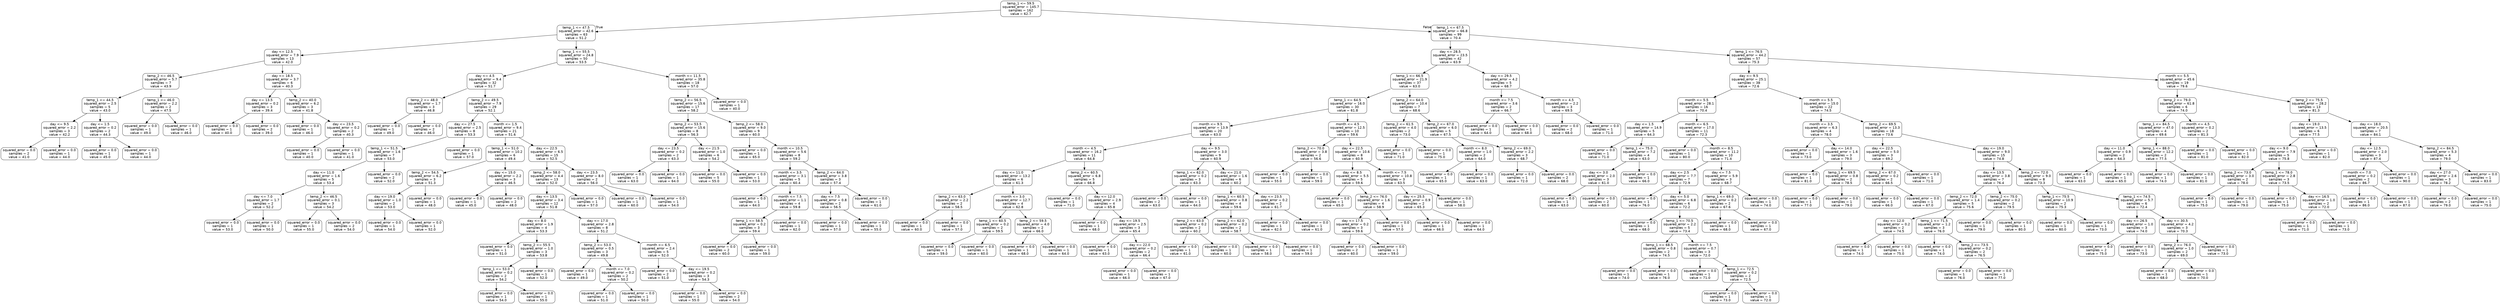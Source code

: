 digraph Tree {
node [shape=box, style="rounded", color="black", fontname="helvetica"] ;
edge [fontname="helvetica"] ;
0 [label="temp_1 <= 59.5\nsquared_error = 145.7\nsamples = 162\nvalue = 62.7"] ;
1 [label="temp_1 <= 47.5\nsquared_error = 42.6\nsamples = 63\nvalue = 51.2"] ;
0 -> 1 [labeldistance=2.5, labelangle=45, headlabel="True"] ;
2 [label="day <= 12.5\nsquared_error = 7.9\nsamples = 13\nvalue = 42.0"] ;
1 -> 2 ;
3 [label="temp_2 <= 46.5\nsquared_error = 5.7\nsamples = 7\nvalue = 43.9"] ;
2 -> 3 ;
4 [label="temp_1 <= 44.5\nsquared_error = 2.5\nsamples = 5\nvalue = 43.0"] ;
3 -> 4 ;
5 [label="day <= 9.5\nsquared_error = 2.2\nsamples = 3\nvalue = 42.2"] ;
4 -> 5 ;
6 [label="squared_error = 0.0\nsamples = 2\nvalue = 41.0"] ;
5 -> 6 ;
7 [label="squared_error = 0.0\nsamples = 1\nvalue = 44.0"] ;
5 -> 7 ;
8 [label="day <= 1.5\nsquared_error = 0.2\nsamples = 2\nvalue = 44.3"] ;
4 -> 8 ;
9 [label="squared_error = 0.0\nsamples = 1\nvalue = 45.0"] ;
8 -> 9 ;
10 [label="squared_error = 0.0\nsamples = 1\nvalue = 44.0"] ;
8 -> 10 ;
11 [label="temp_1 <= 46.0\nsquared_error = 2.2\nsamples = 2\nvalue = 47.5"] ;
3 -> 11 ;
12 [label="squared_error = 0.0\nsamples = 1\nvalue = 49.0"] ;
11 -> 12 ;
13 [label="squared_error = 0.0\nsamples = 1\nvalue = 46.0"] ;
11 -> 13 ;
14 [label="day <= 18.5\nsquared_error = 3.7\nsamples = 6\nvalue = 40.3"] ;
2 -> 14 ;
15 [label="day <= 13.5\nsquared_error = 0.2\nsamples = 3\nvalue = 39.4"] ;
14 -> 15 ;
16 [label="squared_error = 0.0\nsamples = 1\nvalue = 40.0"] ;
15 -> 16 ;
17 [label="squared_error = 0.0\nsamples = 2\nvalue = 39.0"] ;
15 -> 17 ;
18 [label="temp_2 <= 40.0\nsquared_error = 6.2\nsamples = 3\nvalue = 41.8"] ;
14 -> 18 ;
19 [label="squared_error = 0.0\nsamples = 1\nvalue = 46.0"] ;
18 -> 19 ;
20 [label="day <= 23.5\nsquared_error = 0.2\nsamples = 2\nvalue = 40.3"] ;
18 -> 20 ;
21 [label="squared_error = 0.0\nsamples = 1\nvalue = 40.0"] ;
20 -> 21 ;
22 [label="squared_error = 0.0\nsamples = 1\nvalue = 41.0"] ;
20 -> 22 ;
23 [label="temp_1 <= 55.5\nsquared_error = 24.8\nsamples = 50\nvalue = 53.5"] ;
1 -> 23 ;
24 [label="day <= 4.5\nsquared_error = 9.4\nsamples = 32\nvalue = 51.7"] ;
23 -> 24 ;
25 [label="temp_2 <= 48.0\nsquared_error = 1.7\nsamples = 3\nvalue = 46.8"] ;
24 -> 25 ;
26 [label="squared_error = 0.0\nsamples = 1\nvalue = 49.0"] ;
25 -> 26 ;
27 [label="squared_error = 0.0\nsamples = 2\nvalue = 46.0"] ;
25 -> 27 ;
28 [label="temp_2 <= 49.5\nsquared_error = 7.9\nsamples = 29\nvalue = 52.1"] ;
24 -> 28 ;
29 [label="day <= 27.5\nsquared_error = 2.5\nsamples = 8\nvalue = 53.3"] ;
28 -> 29 ;
30 [label="temp_1 <= 51.5\nsquared_error = 1.6\nsamples = 7\nvalue = 53.0"] ;
29 -> 30 ;
31 [label="day <= 11.0\nsquared_error = 1.6\nsamples = 5\nvalue = 53.4"] ;
30 -> 31 ;
32 [label="day <= 7.0\nsquared_error = 1.7\nsamples = 2\nvalue = 52.2"] ;
31 -> 32 ;
33 [label="squared_error = 0.0\nsamples = 1\nvalue = 53.0"] ;
32 -> 33 ;
34 [label="squared_error = 0.0\nsamples = 1\nvalue = 50.0"] ;
32 -> 34 ;
35 [label="temp_2 <= 46.5\nsquared_error = 0.1\nsamples = 3\nvalue = 54.2"] ;
31 -> 35 ;
36 [label="squared_error = 0.0\nsamples = 1\nvalue = 55.0"] ;
35 -> 36 ;
37 [label="squared_error = 0.0\nsamples = 2\nvalue = 54.0"] ;
35 -> 37 ;
38 [label="squared_error = 0.0\nsamples = 2\nvalue = 52.0"] ;
30 -> 38 ;
39 [label="squared_error = 0.0\nsamples = 1\nvalue = 57.0"] ;
29 -> 39 ;
40 [label="month <= 1.5\nsquared_error = 9.4\nsamples = 21\nvalue = 51.6"] ;
28 -> 40 ;
41 [label="temp_1 <= 51.0\nsquared_error = 10.2\nsamples = 6\nvalue = 49.4"] ;
40 -> 41 ;
42 [label="temp_2 <= 54.5\nsquared_error = 6.2\nsamples = 3\nvalue = 51.3"] ;
41 -> 42 ;
43 [label="day <= 19.0\nsquared_error = 1.0\nsamples = 2\nvalue = 53.0"] ;
42 -> 43 ;
44 [label="squared_error = 0.0\nsamples = 1\nvalue = 54.0"] ;
43 -> 44 ;
45 [label="squared_error = 0.0\nsamples = 1\nvalue = 52.0"] ;
43 -> 45 ;
46 [label="squared_error = 0.0\nsamples = 1\nvalue = 48.0"] ;
42 -> 46 ;
47 [label="day <= 15.0\nsquared_error = 2.2\nsamples = 3\nvalue = 46.5"] ;
41 -> 47 ;
48 [label="squared_error = 0.0\nsamples = 1\nvalue = 45.0"] ;
47 -> 48 ;
49 [label="squared_error = 0.0\nsamples = 2\nvalue = 48.0"] ;
47 -> 49 ;
50 [label="day <= 22.5\nsquared_error = 6.5\nsamples = 15\nvalue = 52.5"] ;
40 -> 50 ;
51 [label="temp_2 <= 58.0\nsquared_error = 4.4\nsamples = 13\nvalue = 52.0"] ;
50 -> 51 ;
52 [label="day <= 13.5\nsquared_error = 3.4\nsamples = 12\nvalue = 51.8"] ;
51 -> 52 ;
53 [label="day <= 8.0\nsquared_error = 1.9\nsamples = 4\nvalue = 53.3"] ;
52 -> 53 ;
54 [label="squared_error = 0.0\nsamples = 1\nvalue = 51.0"] ;
53 -> 54 ;
55 [label="temp_2 <= 55.5\nsquared_error = 1.0\nsamples = 3\nvalue = 53.8"] ;
53 -> 55 ;
56 [label="temp_1 <= 53.0\nsquared_error = 0.2\nsamples = 2\nvalue = 54.2"] ;
55 -> 56 ;
57 [label="squared_error = 0.0\nsamples = 1\nvalue = 54.0"] ;
56 -> 57 ;
58 [label="squared_error = 0.0\nsamples = 1\nvalue = 55.0"] ;
56 -> 58 ;
59 [label="squared_error = 0.0\nsamples = 1\nvalue = 52.0"] ;
55 -> 59 ;
60 [label="day <= 17.0\nsquared_error = 2.8\nsamples = 8\nvalue = 51.2"] ;
52 -> 60 ;
61 [label="temp_2 <= 53.0\nsquared_error = 0.5\nsamples = 3\nvalue = 49.8"] ;
60 -> 61 ;
62 [label="squared_error = 0.0\nsamples = 1\nvalue = 49.0"] ;
61 -> 62 ;
63 [label="month <= 7.0\nsquared_error = 0.2\nsamples = 2\nvalue = 50.2"] ;
61 -> 63 ;
64 [label="squared_error = 0.0\nsamples = 1\nvalue = 51.0"] ;
63 -> 64 ;
65 [label="squared_error = 0.0\nsamples = 1\nvalue = 50.0"] ;
63 -> 65 ;
66 [label="month <= 6.5\nsquared_error = 2.4\nsamples = 5\nvalue = 52.0"] ;
60 -> 66 ;
67 [label="squared_error = 0.0\nsamples = 2\nvalue = 51.0"] ;
66 -> 67 ;
68 [label="day <= 19.5\nsquared_error = 0.2\nsamples = 3\nvalue = 54.3"] ;
66 -> 68 ;
69 [label="squared_error = 0.0\nsamples = 1\nvalue = 55.0"] ;
68 -> 69 ;
70 [label="squared_error = 0.0\nsamples = 2\nvalue = 54.0"] ;
68 -> 70 ;
71 [label="squared_error = 0.0\nsamples = 1\nvalue = 57.0"] ;
51 -> 71 ;
72 [label="day <= 23.5\nsquared_error = 8.0\nsamples = 2\nvalue = 56.0"] ;
50 -> 72 ;
73 [label="squared_error = 0.0\nsamples = 1\nvalue = 60.0"] ;
72 -> 73 ;
74 [label="squared_error = 0.0\nsamples = 1\nvalue = 54.0"] ;
72 -> 74 ;
75 [label="month <= 11.5\nsquared_error = 35.8\nsamples = 18\nvalue = 57.0"] ;
23 -> 75 ;
76 [label="temp_2 <= 56.5\nsquared_error = 15.6\nsamples = 17\nvalue = 58.2"] ;
75 -> 76 ;
77 [label="temp_2 <= 53.5\nsquared_error = 15.6\nsamples = 8\nvalue = 56.3"] ;
76 -> 77 ;
78 [label="day <= 23.5\nsquared_error = 0.2\nsamples = 2\nvalue = 63.3"] ;
77 -> 78 ;
79 [label="squared_error = 0.0\nsamples = 1\nvalue = 63.0"] ;
78 -> 79 ;
80 [label="squared_error = 0.0\nsamples = 1\nvalue = 64.0"] ;
78 -> 80 ;
81 [label="day <= 21.5\nsquared_error = 1.0\nsamples = 6\nvalue = 54.2"] ;
77 -> 81 ;
82 [label="squared_error = 0.0\nsamples = 5\nvalue = 55.0"] ;
81 -> 82 ;
83 [label="squared_error = 0.0\nsamples = 1\nvalue = 53.0"] ;
81 -> 83 ;
84 [label="temp_2 <= 58.0\nsquared_error = 9.0\nsamples = 9\nvalue = 60.0"] ;
76 -> 84 ;
85 [label="squared_error = 0.0\nsamples = 1\nvalue = 65.0"] ;
84 -> 85 ;
86 [label="month <= 10.5\nsquared_error = 5.6\nsamples = 8\nvalue = 59.2"] ;
84 -> 86 ;
87 [label="month <= 3.5\nsquared_error = 3.1\nsamples = 5\nvalue = 60.4"] ;
86 -> 87 ;
88 [label="squared_error = 0.0\nsamples = 1\nvalue = 64.0"] ;
87 -> 88 ;
89 [label="month <= 7.5\nsquared_error = 1.1\nsamples = 4\nvalue = 59.8"] ;
87 -> 89 ;
90 [label="temp_1 <= 58.5\nsquared_error = 0.2\nsamples = 3\nvalue = 59.4"] ;
89 -> 90 ;
91 [label="squared_error = 0.0\nsamples = 2\nvalue = 60.0"] ;
90 -> 91 ;
92 [label="squared_error = 0.0\nsamples = 1\nvalue = 59.0"] ;
90 -> 92 ;
93 [label="squared_error = 0.0\nsamples = 1\nvalue = 62.0"] ;
89 -> 93 ;
94 [label="temp_2 <= 64.0\nsquared_error = 3.8\nsamples = 3\nvalue = 57.4"] ;
86 -> 94 ;
95 [label="day <= 7.5\nsquared_error = 0.8\nsamples = 2\nvalue = 56.5"] ;
94 -> 95 ;
96 [label="squared_error = 0.0\nsamples = 1\nvalue = 57.0"] ;
95 -> 96 ;
97 [label="squared_error = 0.0\nsamples = 1\nvalue = 55.0"] ;
95 -> 97 ;
98 [label="squared_error = 0.0\nsamples = 1\nvalue = 61.0"] ;
94 -> 98 ;
99 [label="squared_error = 0.0\nsamples = 1\nvalue = 40.0"] ;
75 -> 99 ;
100 [label="temp_1 <= 67.5\nsquared_error = 66.8\nsamples = 99\nvalue = 70.4"] ;
0 -> 100 [labeldistance=2.5, labelangle=-45, headlabel="False"] ;
101 [label="day <= 28.5\nsquared_error = 23.5\nsamples = 42\nvalue = 63.9"] ;
100 -> 101 ;
102 [label="temp_1 <= 66.5\nsquared_error = 21.9\nsamples = 37\nvalue = 63.0"] ;
101 -> 102 ;
103 [label="temp_1 <= 64.5\nsquared_error = 16.0\nsamples = 30\nvalue = 61.8"] ;
102 -> 103 ;
104 [label="month <= 9.5\nsquared_error = 13.9\nsamples = 20\nvalue = 63.0"] ;
103 -> 104 ;
105 [label="month <= 4.5\nsquared_error = 16.2\nsamples = 11\nvalue = 64.8"] ;
104 -> 105 ;
106 [label="day <= 11.0\nsquared_error = 13.2\nsamples = 6\nvalue = 61.3"] ;
105 -> 106 ;
107 [label="temp_2 <= 63.0\nsquared_error = 2.2\nsamples = 2\nvalue = 58.5"] ;
106 -> 107 ;
108 [label="squared_error = 0.0\nsamples = 1\nvalue = 60.0"] ;
107 -> 108 ;
109 [label="squared_error = 0.0\nsamples = 1\nvalue = 57.0"] ;
107 -> 109 ;
110 [label="month <= 3.0\nsquared_error = 12.7\nsamples = 4\nvalue = 62.8"] ;
106 -> 110 ;
111 [label="temp_1 <= 60.5\nsquared_error = 0.2\nsamples = 2\nvalue = 59.5"] ;
110 -> 111 ;
112 [label="squared_error = 0.0\nsamples = 1\nvalue = 59.0"] ;
111 -> 112 ;
113 [label="squared_error = 0.0\nsamples = 1\nvalue = 60.0"] ;
111 -> 113 ;
114 [label="temp_2 <= 59.5\nsquared_error = 4.0\nsamples = 2\nvalue = 66.0"] ;
110 -> 114 ;
115 [label="squared_error = 0.0\nsamples = 1\nvalue = 68.0"] ;
114 -> 115 ;
116 [label="squared_error = 0.0\nsamples = 1\nvalue = 64.0"] ;
114 -> 116 ;
117 [label="temp_2 <= 60.5\nsquared_error = 6.8\nsamples = 5\nvalue = 66.8"] ;
105 -> 117 ;
118 [label="squared_error = 0.0\nsamples = 1\nvalue = 71.0"] ;
117 -> 118 ;
119 [label="day <= 12.0\nsquared_error = 2.9\nsamples = 4\nvalue = 65.8"] ;
117 -> 119 ;
120 [label="squared_error = 0.0\nsamples = 1\nvalue = 68.0"] ;
119 -> 120 ;
121 [label="day <= 19.5\nsquared_error = 2.5\nsamples = 3\nvalue = 65.4"] ;
119 -> 121 ;
122 [label="squared_error = 0.0\nsamples = 1\nvalue = 63.0"] ;
121 -> 122 ;
123 [label="day <= 22.0\nsquared_error = 0.2\nsamples = 2\nvalue = 66.4"] ;
121 -> 123 ;
124 [label="squared_error = 0.0\nsamples = 1\nvalue = 66.0"] ;
123 -> 124 ;
125 [label="squared_error = 0.0\nsamples = 1\nvalue = 67.0"] ;
123 -> 125 ;
126 [label="day <= 9.5\nsquared_error = 3.0\nsamples = 9\nvalue = 60.9"] ;
104 -> 126 ;
127 [label="temp_1 <= 62.0\nsquared_error = 0.2\nsamples = 3\nvalue = 63.3"] ;
126 -> 127 ;
128 [label="squared_error = 0.0\nsamples = 2\nvalue = 63.0"] ;
127 -> 128 ;
129 [label="squared_error = 0.0\nsamples = 1\nvalue = 64.0"] ;
127 -> 129 ;
130 [label="day <= 21.0\nsquared_error = 1.6\nsamples = 6\nvalue = 60.2"] ;
126 -> 130 ;
131 [label="temp_1 <= 60.5\nsquared_error = 0.8\nsamples = 4\nvalue = 59.6"] ;
130 -> 131 ;
132 [label="temp_2 <= 63.0\nsquared_error = 0.2\nsamples = 2\nvalue = 60.2"] ;
131 -> 132 ;
133 [label="squared_error = 0.0\nsamples = 1\nvalue = 61.0"] ;
132 -> 133 ;
134 [label="squared_error = 0.0\nsamples = 1\nvalue = 60.0"] ;
132 -> 134 ;
135 [label="temp_2 <= 62.0\nsquared_error = 0.2\nsamples = 2\nvalue = 58.7"] ;
131 -> 135 ;
136 [label="squared_error = 0.0\nsamples = 1\nvalue = 58.0"] ;
135 -> 136 ;
137 [label="squared_error = 0.0\nsamples = 1\nvalue = 59.0"] ;
135 -> 137 ;
138 [label="day <= 23.5\nsquared_error = 0.2\nsamples = 2\nvalue = 61.7"] ;
130 -> 138 ;
139 [label="squared_error = 0.0\nsamples = 1\nvalue = 62.0"] ;
138 -> 139 ;
140 [label="squared_error = 0.0\nsamples = 1\nvalue = 61.0"] ;
138 -> 140 ;
141 [label="month <= 4.5\nsquared_error = 12.5\nsamples = 10\nvalue = 59.6"] ;
103 -> 141 ;
142 [label="temp_2 <= 70.0\nsquared_error = 3.8\nsamples = 2\nvalue = 56.6"] ;
141 -> 142 ;
143 [label="squared_error = 0.0\nsamples = 1\nvalue = 55.0"] ;
142 -> 143 ;
144 [label="squared_error = 0.0\nsamples = 1\nvalue = 59.0"] ;
142 -> 144 ;
145 [label="day <= 22.5\nsquared_error = 10.6\nsamples = 8\nvalue = 60.9"] ;
141 -> 145 ;
146 [label="day <= 8.5\nsquared_error = 5.5\nsamples = 5\nvalue = 59.6"] ;
145 -> 146 ;
147 [label="squared_error = 0.0\nsamples = 1\nvalue = 65.0"] ;
146 -> 147 ;
148 [label="temp_2 <= 76.0\nsquared_error = 1.6\nsamples = 4\nvalue = 58.9"] ;
146 -> 148 ;
149 [label="day <= 17.5\nsquared_error = 0.2\nsamples = 3\nvalue = 59.6"] ;
148 -> 149 ;
150 [label="squared_error = 0.0\nsamples = 2\nvalue = 60.0"] ;
149 -> 150 ;
151 [label="squared_error = 0.0\nsamples = 1\nvalue = 59.0"] ;
149 -> 151 ;
152 [label="squared_error = 0.0\nsamples = 1\nvalue = 57.0"] ;
148 -> 152 ;
153 [label="month <= 7.5\nsquared_error = 10.8\nsamples = 3\nvalue = 63.5"] ;
145 -> 153 ;
154 [label="day <= 25.5\nsquared_error = 0.9\nsamples = 2\nvalue = 65.3"] ;
153 -> 154 ;
155 [label="squared_error = 0.0\nsamples = 1\nvalue = 66.0"] ;
154 -> 155 ;
156 [label="squared_error = 0.0\nsamples = 1\nvalue = 64.0"] ;
154 -> 156 ;
157 [label="squared_error = 0.0\nsamples = 1\nvalue = 58.0"] ;
153 -> 157 ;
158 [label="temp_2 <= 64.0\nsquared_error = 10.4\nsamples = 7\nvalue = 68.6"] ;
102 -> 158 ;
159 [label="temp_2 <= 61.5\nsquared_error = 4.0\nsamples = 2\nvalue = 73.0"] ;
158 -> 159 ;
160 [label="squared_error = 0.0\nsamples = 1\nvalue = 71.0"] ;
159 -> 160 ;
161 [label="squared_error = 0.0\nsamples = 1\nvalue = 75.0"] ;
159 -> 161 ;
162 [label="temp_2 <= 67.0\nsquared_error = 6.0\nsamples = 5\nvalue = 67.5"] ;
158 -> 162 ;
163 [label="month <= 8.0\nsquared_error = 1.0\nsamples = 2\nvalue = 64.0"] ;
162 -> 163 ;
164 [label="squared_error = 0.0\nsamples = 1\nvalue = 65.0"] ;
163 -> 164 ;
165 [label="squared_error = 0.0\nsamples = 1\nvalue = 63.0"] ;
163 -> 165 ;
166 [label="temp_2 <= 69.0\nsquared_error = 2.2\nsamples = 3\nvalue = 68.7"] ;
162 -> 166 ;
167 [label="squared_error = 0.0\nsamples = 1\nvalue = 72.0"] ;
166 -> 167 ;
168 [label="squared_error = 0.0\nsamples = 2\nvalue = 68.0"] ;
166 -> 168 ;
169 [label="day <= 29.5\nsquared_error = 4.2\nsamples = 5\nvalue = 68.7"] ;
101 -> 169 ;
170 [label="month <= 7.5\nsquared_error = 3.6\nsamples = 2\nvalue = 66.7"] ;
169 -> 170 ;
171 [label="squared_error = 0.0\nsamples = 1\nvalue = 64.0"] ;
170 -> 171 ;
172 [label="squared_error = 0.0\nsamples = 1\nvalue = 68.0"] ;
170 -> 172 ;
173 [label="month <= 4.5\nsquared_error = 2.2\nsamples = 3\nvalue = 69.5"] ;
169 -> 173 ;
174 [label="squared_error = 0.0\nsamples = 2\nvalue = 68.0"] ;
173 -> 174 ;
175 [label="squared_error = 0.0\nsamples = 1\nvalue = 71.0"] ;
173 -> 175 ;
176 [label="temp_1 <= 76.5\nsquared_error = 44.2\nsamples = 57\nvalue = 75.3"] ;
100 -> 176 ;
177 [label="day <= 9.5\nsquared_error = 25.1\nsamples = 38\nvalue = 72.6"] ;
176 -> 177 ;
178 [label="month <= 5.5\nsquared_error = 28.1\nsamples = 16\nvalue = 70.4"] ;
177 -> 178 ;
179 [label="day <= 1.5\nsquared_error = 14.9\nsamples = 5\nvalue = 64.3"] ;
178 -> 179 ;
180 [label="squared_error = 0.0\nsamples = 1\nvalue = 71.0"] ;
179 -> 180 ;
181 [label="temp_1 <= 75.0\nsquared_error = 7.2\nsamples = 4\nvalue = 63.0"] ;
179 -> 181 ;
182 [label="day <= 3.0\nsquared_error = 2.0\nsamples = 3\nvalue = 61.0"] ;
181 -> 182 ;
183 [label="squared_error = 0.0\nsamples = 1\nvalue = 63.0"] ;
182 -> 183 ;
184 [label="squared_error = 0.0\nsamples = 2\nvalue = 60.0"] ;
182 -> 184 ;
185 [label="squared_error = 0.0\nsamples = 1\nvalue = 66.0"] ;
181 -> 185 ;
186 [label="month <= 6.5\nsquared_error = 17.0\nsamples = 11\nvalue = 72.3"] ;
178 -> 186 ;
187 [label="squared_error = 0.0\nsamples = 1\nvalue = 80.0"] ;
186 -> 187 ;
188 [label="month <= 8.5\nsquared_error = 11.2\nsamples = 10\nvalue = 71.4"] ;
186 -> 188 ;
189 [label="day <= 2.5\nsquared_error = 7.7\nsamples = 7\nvalue = 72.9"] ;
188 -> 189 ;
190 [label="squared_error = 0.0\nsamples = 1\nvalue = 76.0"] ;
189 -> 190 ;
191 [label="day <= 5.0\nsquared_error = 6.8\nsamples = 6\nvalue = 72.2"] ;
189 -> 191 ;
192 [label="squared_error = 0.0\nsamples = 1\nvalue = 68.0"] ;
191 -> 192 ;
193 [label="temp_1 <= 70.5\nsquared_error = 2.2\nsamples = 5\nvalue = 73.4"] ;
191 -> 193 ;
194 [label="temp_1 <= 68.5\nsquared_error = 0.8\nsamples = 2\nvalue = 74.5"] ;
193 -> 194 ;
195 [label="squared_error = 0.0\nsamples = 1\nvalue = 74.0"] ;
194 -> 195 ;
196 [label="squared_error = 0.0\nsamples = 1\nvalue = 76.0"] ;
194 -> 196 ;
197 [label="month <= 7.5\nsquared_error = 0.7\nsamples = 3\nvalue = 72.0"] ;
193 -> 197 ;
198 [label="squared_error = 0.0\nsamples = 1\nvalue = 71.0"] ;
197 -> 198 ;
199 [label="temp_1 <= 72.5\nsquared_error = 0.2\nsamples = 2\nvalue = 72.5"] ;
197 -> 199 ;
200 [label="squared_error = 0.0\nsamples = 1\nvalue = 73.0"] ;
199 -> 200 ;
201 [label="squared_error = 0.0\nsamples = 1\nvalue = 72.0"] ;
199 -> 201 ;
202 [label="day <= 7.5\nsquared_error = 5.9\nsamples = 3\nvalue = 68.7"] ;
188 -> 202 ;
203 [label="temp_1 <= 69.0\nsquared_error = 0.2\nsamples = 2\nvalue = 67.6"] ;
202 -> 203 ;
204 [label="squared_error = 0.0\nsamples = 1\nvalue = 68.0"] ;
203 -> 204 ;
205 [label="squared_error = 0.0\nsamples = 1\nvalue = 67.0"] ;
203 -> 205 ;
206 [label="squared_error = 0.0\nsamples = 1\nvalue = 74.0"] ;
202 -> 206 ;
207 [label="month <= 5.5\nsquared_error = 15.0\nsamples = 22\nvalue = 74.5"] ;
177 -> 207 ;
208 [label="month <= 3.5\nsquared_error = 6.3\nsamples = 4\nvalue = 78.0"] ;
207 -> 208 ;
209 [label="squared_error = 0.0\nsamples = 1\nvalue = 73.0"] ;
208 -> 209 ;
210 [label="day <= 14.0\nsquared_error = 1.6\nsamples = 3\nvalue = 79.0"] ;
208 -> 210 ;
211 [label="squared_error = 0.0\nsamples = 1\nvalue = 81.0"] ;
210 -> 211 ;
212 [label="temp_1 <= 69.5\nsquared_error = 0.8\nsamples = 2\nvalue = 78.5"] ;
210 -> 212 ;
213 [label="squared_error = 0.0\nsamples = 1\nvalue = 77.0"] ;
212 -> 213 ;
214 [label="squared_error = 0.0\nsamples = 1\nvalue = 79.0"] ;
212 -> 214 ;
215 [label="temp_2 <= 69.5\nsquared_error = 13.3\nsamples = 18\nvalue = 73.6"] ;
207 -> 215 ;
216 [label="day <= 22.5\nsquared_error = 5.0\nsamples = 3\nvalue = 69.2"] ;
215 -> 216 ;
217 [label="temp_2 <= 67.0\nsquared_error = 0.2\nsamples = 2\nvalue = 66.5"] ;
216 -> 217 ;
218 [label="squared_error = 0.0\nsamples = 1\nvalue = 66.0"] ;
217 -> 218 ;
219 [label="squared_error = 0.0\nsamples = 1\nvalue = 67.0"] ;
217 -> 219 ;
220 [label="squared_error = 0.0\nsamples = 1\nvalue = 71.0"] ;
216 -> 220 ;
221 [label="day <= 19.0\nsquared_error = 9.0\nsamples = 15\nvalue = 74.8"] ;
215 -> 221 ;
222 [label="day <= 13.5\nsquared_error = 3.8\nsamples = 7\nvalue = 76.4"] ;
221 -> 222 ;
223 [label="temp_2 <= 72.0\nsquared_error = 1.4\nsamples = 5\nvalue = 75.6"] ;
222 -> 223 ;
224 [label="day <= 12.0\nsquared_error = 0.2\nsamples = 2\nvalue = 74.5"] ;
223 -> 224 ;
225 [label="squared_error = 0.0\nsamples = 1\nvalue = 74.0"] ;
224 -> 225 ;
226 [label="squared_error = 0.0\nsamples = 1\nvalue = 75.0"] ;
224 -> 226 ;
227 [label="temp_1 <= 71.5\nsquared_error = 1.2\nsamples = 3\nvalue = 76.0"] ;
223 -> 227 ;
228 [label="squared_error = 0.0\nsamples = 1\nvalue = 74.0"] ;
227 -> 228 ;
229 [label="temp_2 <= 73.5\nsquared_error = 0.2\nsamples = 2\nvalue = 76.5"] ;
227 -> 229 ;
230 [label="squared_error = 0.0\nsamples = 1\nvalue = 76.0"] ;
229 -> 230 ;
231 [label="squared_error = 0.0\nsamples = 1\nvalue = 77.0"] ;
229 -> 231 ;
232 [label="temp_2 <= 75.0\nsquared_error = 0.2\nsamples = 2\nvalue = 79.5"] ;
222 -> 232 ;
233 [label="squared_error = 0.0\nsamples = 1\nvalue = 79.0"] ;
232 -> 233 ;
234 [label="squared_error = 0.0\nsamples = 1\nvalue = 80.0"] ;
232 -> 234 ;
235 [label="temp_2 <= 72.0\nsquared_error = 9.0\nsamples = 8\nvalue = 73.3"] ;
221 -> 235 ;
236 [label="temp_1 <= 75.5\nsquared_error = 10.9\nsamples = 2\nvalue = 75.3"] ;
235 -> 236 ;
237 [label="squared_error = 0.0\nsamples = 1\nvalue = 80.0"] ;
236 -> 237 ;
238 [label="squared_error = 0.0\nsamples = 1\nvalue = 73.0"] ;
236 -> 238 ;
239 [label="temp_1 <= 74.5\nsquared_error = 5.7\nsamples = 6\nvalue = 72.4"] ;
235 -> 239 ;
240 [label="day <= 26.5\nsquared_error = 1.0\nsamples = 3\nvalue = 74.0"] ;
239 -> 240 ;
241 [label="squared_error = 0.0\nsamples = 2\nvalue = 75.0"] ;
240 -> 241 ;
242 [label="squared_error = 0.0\nsamples = 1\nvalue = 73.0"] ;
240 -> 242 ;
243 [label="day <= 30.5\nsquared_error = 4.2\nsamples = 3\nvalue = 70.3"] ;
239 -> 243 ;
244 [label="temp_2 <= 76.0\nsquared_error = 1.0\nsamples = 2\nvalue = 69.0"] ;
243 -> 244 ;
245 [label="squared_error = 0.0\nsamples = 1\nvalue = 68.0"] ;
244 -> 245 ;
246 [label="squared_error = 0.0\nsamples = 1\nvalue = 70.0"] ;
244 -> 246 ;
247 [label="squared_error = 0.0\nsamples = 1\nvalue = 73.0"] ;
243 -> 247 ;
248 [label="month <= 5.5\nsquared_error = 45.6\nsamples = 19\nvalue = 79.6"] ;
176 -> 248 ;
249 [label="temp_2 <= 79.0\nsquared_error = 61.8\nsamples = 6\nvalue = 74.0"] ;
248 -> 249 ;
250 [label="temp_1 <= 84.5\nsquared_error = 47.0\nsamples = 4\nvalue = 69.6"] ;
249 -> 250 ;
251 [label="day <= 11.0\nsquared_error = 0.9\nsamples = 2\nvalue = 64.3"] ;
250 -> 251 ;
252 [label="squared_error = 0.0\nsamples = 1\nvalue = 63.0"] ;
251 -> 252 ;
253 [label="squared_error = 0.0\nsamples = 1\nvalue = 65.0"] ;
251 -> 253 ;
254 [label="temp_1 <= 88.0\nsquared_error = 12.2\nsamples = 2\nvalue = 77.5"] ;
250 -> 254 ;
255 [label="squared_error = 0.0\nsamples = 1\nvalue = 74.0"] ;
254 -> 255 ;
256 [label="squared_error = 0.0\nsamples = 1\nvalue = 81.0"] ;
254 -> 256 ;
257 [label="month <= 4.5\nsquared_error = 0.2\nsamples = 2\nvalue = 81.3"] ;
249 -> 257 ;
258 [label="squared_error = 0.0\nsamples = 1\nvalue = 81.0"] ;
257 -> 258 ;
259 [label="squared_error = 0.0\nsamples = 1\nvalue = 82.0"] ;
257 -> 259 ;
260 [label="temp_2 <= 75.5\nsquared_error = 28.2\nsamples = 13\nvalue = 81.3"] ;
248 -> 260 ;
261 [label="day <= 19.0\nsquared_error = 13.5\nsamples = 6\nvalue = 77.5"] ;
260 -> 261 ;
262 [label="day <= 9.0\nsquared_error = 7.9\nsamples = 5\nvalue = 75.8"] ;
261 -> 262 ;
263 [label="temp_2 <= 73.0\nsquared_error = 3.0\nsamples = 2\nvalue = 78.0"] ;
262 -> 263 ;
264 [label="squared_error = 0.0\nsamples = 1\nvalue = 75.0"] ;
263 -> 264 ;
265 [label="squared_error = 0.0\nsamples = 1\nvalue = 79.0"] ;
263 -> 265 ;
266 [label="temp_1 <= 78.0\nsquared_error = 2.8\nsamples = 3\nvalue = 73.5"] ;
262 -> 266 ;
267 [label="squared_error = 0.0\nsamples = 1\nvalue = 75.0"] ;
266 -> 267 ;
268 [label="day <= 16.5\nsquared_error = 1.0\nsamples = 2\nvalue = 72.0"] ;
266 -> 268 ;
269 [label="squared_error = 0.0\nsamples = 1\nvalue = 71.0"] ;
268 -> 269 ;
270 [label="squared_error = 0.0\nsamples = 1\nvalue = 73.0"] ;
268 -> 270 ;
271 [label="squared_error = 0.0\nsamples = 1\nvalue = 82.0"] ;
261 -> 271 ;
272 [label="day <= 18.0\nsquared_error = 20.5\nsamples = 7\nvalue = 84.1"] ;
260 -> 272 ;
273 [label="day <= 12.5\nsquared_error = 2.0\nsamples = 3\nvalue = 87.4"] ;
272 -> 273 ;
274 [label="month <= 7.0\nsquared_error = 0.2\nsamples = 2\nvalue = 86.7"] ;
273 -> 274 ;
275 [label="squared_error = 0.0\nsamples = 1\nvalue = 86.0"] ;
274 -> 275 ;
276 [label="squared_error = 0.0\nsamples = 1\nvalue = 87.0"] ;
274 -> 276 ;
277 [label="squared_error = 0.0\nsamples = 1\nvalue = 90.0"] ;
273 -> 277 ;
278 [label="temp_2 <= 84.5\nsquared_error = 5.3\nsamples = 4\nvalue = 79.0"] ;
272 -> 278 ;
279 [label="day <= 27.0\nsquared_error = 2.6\nsamples = 3\nvalue = 78.2"] ;
278 -> 279 ;
280 [label="squared_error = 0.0\nsamples = 2\nvalue = 79.0"] ;
279 -> 280 ;
281 [label="squared_error = 0.0\nsamples = 1\nvalue = 75.0"] ;
279 -> 281 ;
282 [label="squared_error = 0.0\nsamples = 1\nvalue = 83.0"] ;
278 -> 282 ;
}